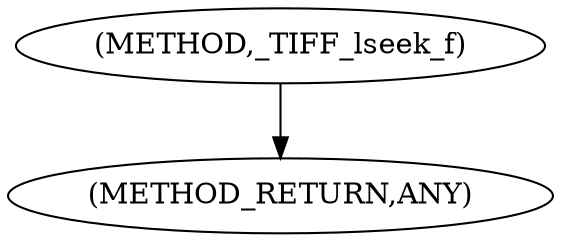 digraph "_TIFF_lseek_f" {  
"100257" [label = <(METHOD,_TIFF_lseek_f)> ]
"100261" [label = <(METHOD_RETURN,ANY)> ]
  "100257" -> "100261" 
}
